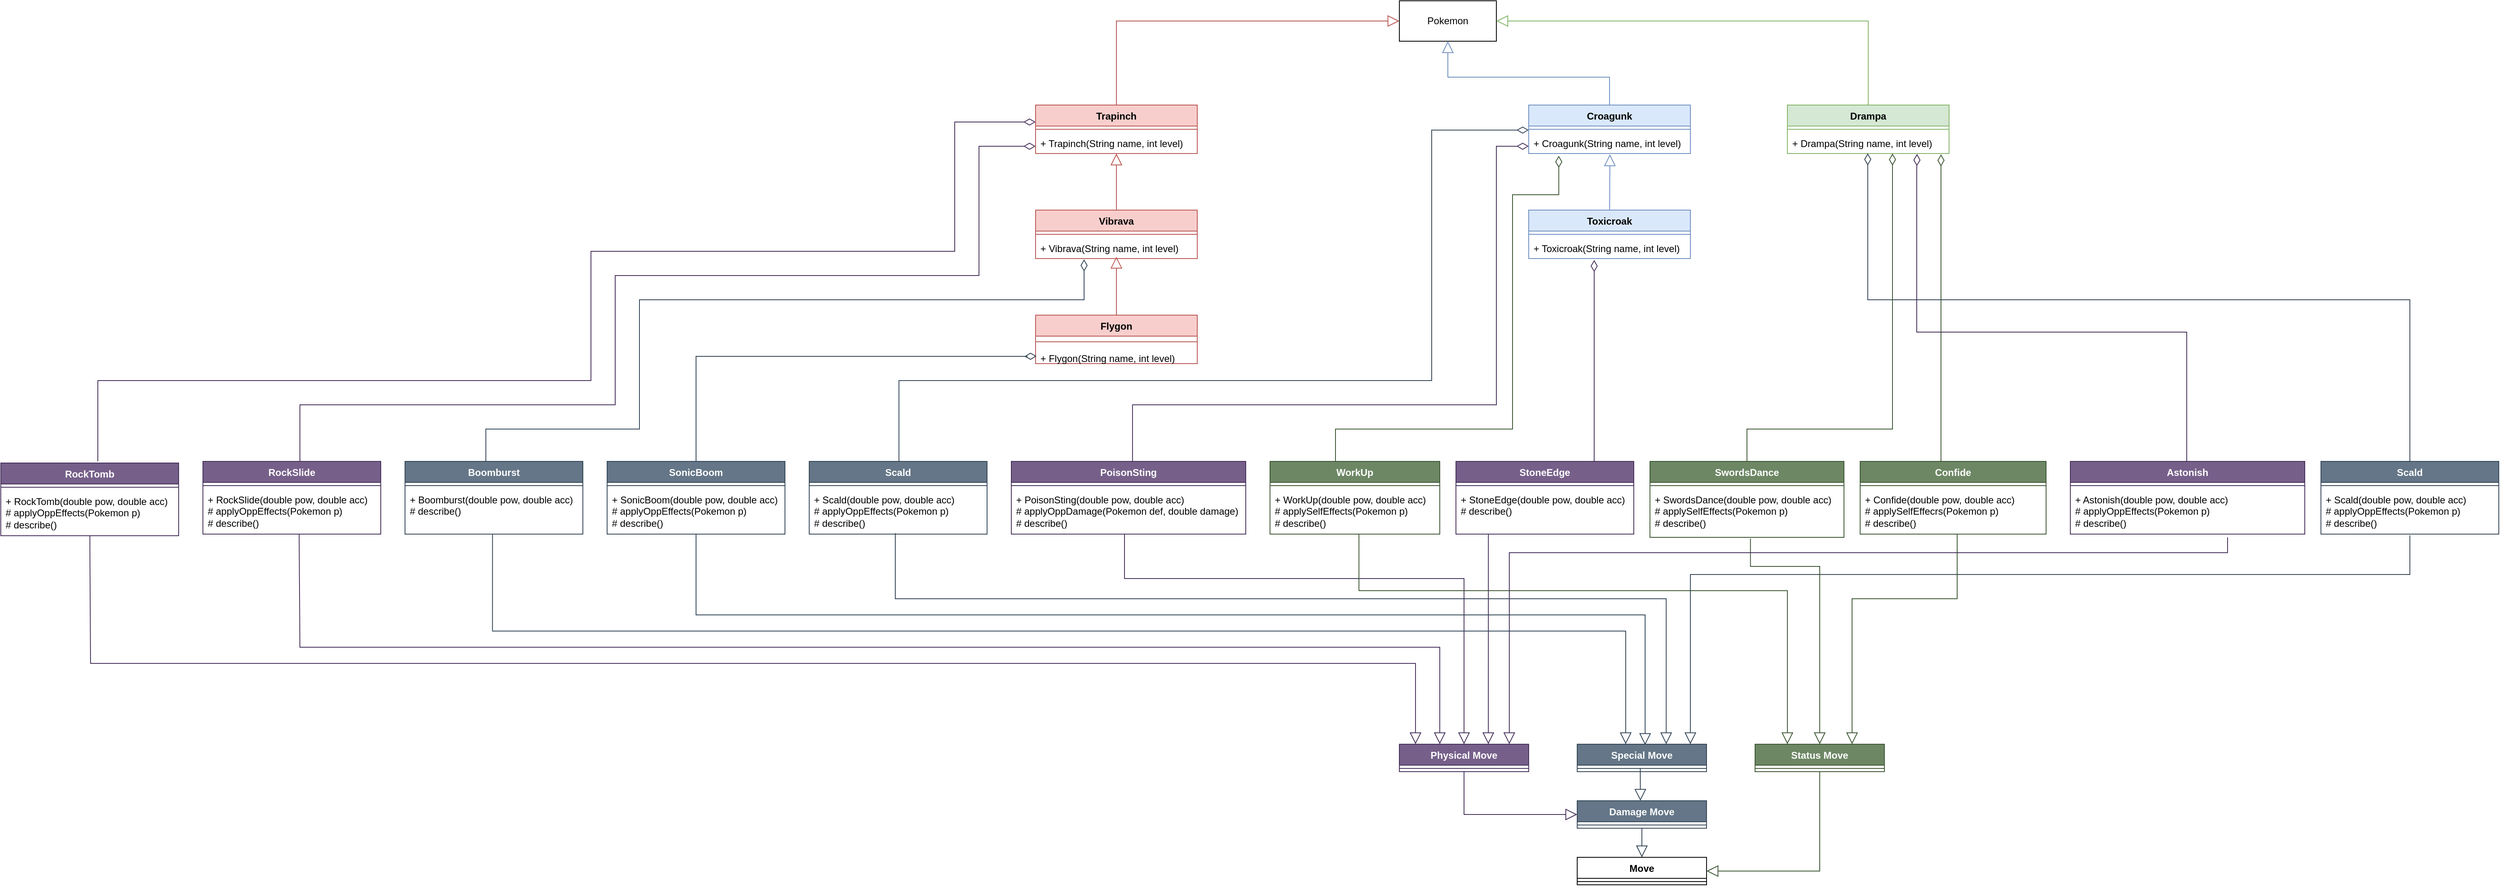 <mxfile version="24.8.0">
  <diagram id="C5RBs43oDa-KdzZeNtuy" name="Page-1">
    <mxGraphModel dx="8266" dy="2153" grid="1" gridSize="10" guides="1" tooltips="1" connect="1" arrows="1" fold="1" page="1" pageScale="1" pageWidth="4681" pageHeight="3300" math="0" shadow="0">
      <root>
        <mxCell id="WIyWlLk6GJQsqaUBKTNV-0" />
        <mxCell id="WIyWlLk6GJQsqaUBKTNV-1" parent="WIyWlLk6GJQsqaUBKTNV-0" />
        <mxCell id="XtdJWEz1yPBjLurRJqYQ-7" value="Flygon" style="swimlane;fontStyle=1;align=center;verticalAlign=top;childLayout=stackLayout;horizontal=1;startSize=26;horizontalStack=0;resizeParent=1;resizeParentMax=0;resizeLast=0;collapsible=1;marginBottom=0;whiteSpace=wrap;html=1;fillColor=#f8cecc;strokeColor=#b85450;" parent="WIyWlLk6GJQsqaUBKTNV-1" vertex="1">
          <mxGeometry x="-610" y="779" width="200" height="60" as="geometry" />
        </mxCell>
        <mxCell id="XtdJWEz1yPBjLurRJqYQ-9" value="" style="line;strokeWidth=1;fillColor=none;align=left;verticalAlign=middle;spacingTop=-1;spacingLeft=3;spacingRight=3;rotatable=0;labelPosition=right;points=[];portConstraint=eastwest;strokeColor=inherit;" parent="XtdJWEz1yPBjLurRJqYQ-7" vertex="1">
          <mxGeometry y="26" width="200" height="14" as="geometry" />
        </mxCell>
        <mxCell id="XtdJWEz1yPBjLurRJqYQ-10" value="+ Flygon(String name, int level)" style="text;strokeColor=none;fillColor=none;align=left;verticalAlign=top;spacingLeft=4;spacingRight=4;overflow=hidden;rotatable=0;points=[[0,0.5],[1,0.5]];portConstraint=eastwest;whiteSpace=wrap;html=1;" parent="XtdJWEz1yPBjLurRJqYQ-7" vertex="1">
          <mxGeometry y="40" width="200" height="20" as="geometry" />
        </mxCell>
        <mxCell id="XtdJWEz1yPBjLurRJqYQ-15" value="PoisonSting" style="swimlane;fontStyle=1;align=center;verticalAlign=top;childLayout=stackLayout;horizontal=1;startSize=26;horizontalStack=0;resizeParent=1;resizeParentMax=0;resizeLast=0;collapsible=1;marginBottom=0;whiteSpace=wrap;html=1;fillColor=#76608a;strokeColor=#432D57;fontColor=#ffffff;" parent="WIyWlLk6GJQsqaUBKTNV-1" vertex="1">
          <mxGeometry x="-640" y="960" width="290" height="90" as="geometry" />
        </mxCell>
        <mxCell id="XtdJWEz1yPBjLurRJqYQ-17" value="" style="line;strokeWidth=1;fillColor=#76608a;align=left;verticalAlign=middle;spacingTop=-1;spacingLeft=3;spacingRight=3;rotatable=0;labelPosition=right;points=[];portConstraint=eastwest;strokeColor=#432D57;fontColor=#ffffff;" parent="XtdJWEz1yPBjLurRJqYQ-15" vertex="1">
          <mxGeometry y="26" width="290" height="8" as="geometry" />
        </mxCell>
        <mxCell id="XtdJWEz1yPBjLurRJqYQ-18" value="+ PoisonSting(double pow, double acc)&lt;div&gt;# applyOppDamage(Pokemon def, double damage)&lt;/div&gt;&lt;div&gt;# describe()&lt;/div&gt;" style="text;strokeColor=none;fillColor=none;align=left;verticalAlign=top;spacingLeft=4;spacingRight=4;overflow=hidden;rotatable=0;points=[[0,0.5],[1,0.5]];portConstraint=eastwest;whiteSpace=wrap;html=1;" parent="XtdJWEz1yPBjLurRJqYQ-15" vertex="1">
          <mxGeometry y="34" width="290" height="56" as="geometry" />
        </mxCell>
        <mxCell id="XtdJWEz1yPBjLurRJqYQ-19" value="WorkUp" style="swimlane;fontStyle=1;align=center;verticalAlign=top;childLayout=stackLayout;horizontal=1;startSize=26;horizontalStack=0;resizeParent=1;resizeParentMax=0;resizeLast=0;collapsible=1;marginBottom=0;whiteSpace=wrap;html=1;fillColor=#6d8764;strokeColor=#3A5431;fontColor=#ffffff;" parent="WIyWlLk6GJQsqaUBKTNV-1" vertex="1">
          <mxGeometry x="-320" y="960" width="210" height="90" as="geometry" />
        </mxCell>
        <mxCell id="XtdJWEz1yPBjLurRJqYQ-21" value="" style="line;strokeWidth=1;fillColor=none;align=left;verticalAlign=middle;spacingTop=-1;spacingLeft=3;spacingRight=3;rotatable=0;labelPosition=right;points=[];portConstraint=eastwest;strokeColor=inherit;" parent="XtdJWEz1yPBjLurRJqYQ-19" vertex="1">
          <mxGeometry y="26" width="210" height="8" as="geometry" />
        </mxCell>
        <mxCell id="XtdJWEz1yPBjLurRJqYQ-22" value="+ WorkUp(double pow, double acc)&lt;div&gt;# applySelfEffects(Pokemon p)&lt;/div&gt;&lt;div&gt;# describe()&lt;/div&gt;" style="text;strokeColor=none;fillColor=none;align=left;verticalAlign=top;spacingLeft=4;spacingRight=4;overflow=hidden;rotatable=0;points=[[0,0.5],[1,0.5]];portConstraint=eastwest;whiteSpace=wrap;html=1;" parent="XtdJWEz1yPBjLurRJqYQ-19" vertex="1">
          <mxGeometry y="34" width="210" height="56" as="geometry" />
        </mxCell>
        <mxCell id="HGHikOm5xpmXHOp7YHy3-32" style="edgeStyle=orthogonalEdgeStyle;rounded=0;orthogonalLoop=1;jettySize=auto;html=1;exitX=0.25;exitY=0;exitDx=0;exitDy=0;entryX=0.405;entryY=1.066;entryDx=0;entryDy=0;fillColor=#76608a;strokeColor=#432D57;endSize=12;endArrow=diamondThin;endFill=0;entryPerimeter=0;" parent="WIyWlLk6GJQsqaUBKTNV-1" source="XtdJWEz1yPBjLurRJqYQ-23" target="XtdJWEz1yPBjLurRJqYQ-80" edge="1">
          <mxGeometry relative="1" as="geometry">
            <Array as="points">
              <mxPoint x="81" y="960" />
            </Array>
          </mxGeometry>
        </mxCell>
        <mxCell id="XtdJWEz1yPBjLurRJqYQ-23" value="StoneEdge" style="swimlane;fontStyle=1;align=center;verticalAlign=top;childLayout=stackLayout;horizontal=1;startSize=26;horizontalStack=0;resizeParent=1;resizeParentMax=0;resizeLast=0;collapsible=1;marginBottom=0;whiteSpace=wrap;html=1;fillColor=#76608a;strokeColor=#432D57;fontColor=#ffffff;" parent="WIyWlLk6GJQsqaUBKTNV-1" vertex="1">
          <mxGeometry x="-90" y="960" width="220" height="90" as="geometry" />
        </mxCell>
        <mxCell id="XtdJWEz1yPBjLurRJqYQ-25" value="" style="line;strokeWidth=1;fillColor=none;align=left;verticalAlign=middle;spacingTop=-1;spacingLeft=3;spacingRight=3;rotatable=0;labelPosition=right;points=[];portConstraint=eastwest;strokeColor=inherit;" parent="XtdJWEz1yPBjLurRJqYQ-23" vertex="1">
          <mxGeometry y="26" width="220" height="8" as="geometry" />
        </mxCell>
        <mxCell id="XtdJWEz1yPBjLurRJqYQ-26" value="+ StoneEdge(double pow, double acc)&lt;div&gt;# describe()&lt;/div&gt;" style="text;strokeColor=none;fillColor=none;align=left;verticalAlign=top;spacingLeft=4;spacingRight=4;overflow=hidden;rotatable=0;points=[[0,0.5],[1,0.5]];portConstraint=eastwest;whiteSpace=wrap;html=1;" parent="XtdJWEz1yPBjLurRJqYQ-23" vertex="1">
          <mxGeometry y="34" width="220" height="56" as="geometry" />
        </mxCell>
        <mxCell id="XtdJWEz1yPBjLurRJqYQ-27" value="Astonish" style="swimlane;fontStyle=1;align=center;verticalAlign=top;childLayout=stackLayout;horizontal=1;startSize=26;horizontalStack=0;resizeParent=1;resizeParentMax=0;resizeLast=0;collapsible=1;marginBottom=0;whiteSpace=wrap;html=1;fillColor=#76608a;strokeColor=#432D57;fontColor=#ffffff;" parent="WIyWlLk6GJQsqaUBKTNV-1" vertex="1">
          <mxGeometry x="670" y="960" width="290" height="90" as="geometry" />
        </mxCell>
        <mxCell id="XtdJWEz1yPBjLurRJqYQ-29" value="" style="line;strokeWidth=1;fillColor=none;align=left;verticalAlign=middle;spacingTop=-1;spacingLeft=3;spacingRight=3;rotatable=0;labelPosition=right;points=[];portConstraint=eastwest;strokeColor=inherit;" parent="XtdJWEz1yPBjLurRJqYQ-27" vertex="1">
          <mxGeometry y="26" width="290" height="8" as="geometry" />
        </mxCell>
        <mxCell id="XtdJWEz1yPBjLurRJqYQ-30" value="+ Astonish(double pow, double acc)&lt;div&gt;# applyOppEffects(Pokemon p)&lt;/div&gt;&lt;div&gt;# describe()&lt;/div&gt;" style="text;strokeColor=none;fillColor=none;align=left;verticalAlign=top;spacingLeft=4;spacingRight=4;overflow=hidden;rotatable=0;points=[[0,0.5],[1,0.5]];portConstraint=eastwest;whiteSpace=wrap;html=1;" parent="XtdJWEz1yPBjLurRJqYQ-27" vertex="1">
          <mxGeometry y="34" width="290" height="56" as="geometry" />
        </mxCell>
        <mxCell id="XtdJWEz1yPBjLurRJqYQ-35" value="Scald" style="swimlane;fontStyle=1;align=center;verticalAlign=top;childLayout=stackLayout;horizontal=1;startSize=26;horizontalStack=0;resizeParent=1;resizeParentMax=0;resizeLast=0;collapsible=1;marginBottom=0;whiteSpace=wrap;html=1;fillColor=#647687;strokeColor=#314354;fontColor=#ffffff;" parent="WIyWlLk6GJQsqaUBKTNV-1" vertex="1">
          <mxGeometry x="980" y="960" width="220" height="90" as="geometry" />
        </mxCell>
        <mxCell id="XtdJWEz1yPBjLurRJqYQ-37" value="" style="line;strokeWidth=1;fillColor=none;align=left;verticalAlign=middle;spacingTop=-1;spacingLeft=3;spacingRight=3;rotatable=0;labelPosition=right;points=[];portConstraint=eastwest;strokeColor=inherit;" parent="XtdJWEz1yPBjLurRJqYQ-35" vertex="1">
          <mxGeometry y="26" width="220" height="8" as="geometry" />
        </mxCell>
        <mxCell id="XtdJWEz1yPBjLurRJqYQ-38" value="+ Scald(double pow, double acc)&lt;br&gt;# applyOppEffects(Pokemon p)&lt;div&gt;# describe()&lt;/div&gt;" style="text;strokeColor=none;fillColor=none;align=left;verticalAlign=top;spacingLeft=4;spacingRight=4;overflow=hidden;rotatable=0;points=[[0,0.5],[1,0.5]];portConstraint=eastwest;whiteSpace=wrap;html=1;" parent="XtdJWEz1yPBjLurRJqYQ-35" vertex="1">
          <mxGeometry y="34" width="220" height="56" as="geometry" />
        </mxCell>
        <mxCell id="XtdJWEz1yPBjLurRJqYQ-48" value="SwordsDance" style="swimlane;fontStyle=1;align=center;verticalAlign=top;childLayout=stackLayout;horizontal=1;startSize=26;horizontalStack=0;resizeParent=1;resizeParentMax=0;resizeLast=0;collapsible=1;marginBottom=0;whiteSpace=wrap;html=1;fillColor=#6d8764;strokeColor=#3A5431;fontColor=#ffffff;" parent="WIyWlLk6GJQsqaUBKTNV-1" vertex="1">
          <mxGeometry x="150" y="960" width="240" height="94" as="geometry" />
        </mxCell>
        <mxCell id="XtdJWEz1yPBjLurRJqYQ-50" value="" style="line;strokeWidth=1;fillColor=none;align=left;verticalAlign=middle;spacingTop=-1;spacingLeft=3;spacingRight=3;rotatable=0;labelPosition=right;points=[];portConstraint=eastwest;strokeColor=inherit;" parent="XtdJWEz1yPBjLurRJqYQ-48" vertex="1">
          <mxGeometry y="26" width="240" height="8" as="geometry" />
        </mxCell>
        <mxCell id="XtdJWEz1yPBjLurRJqYQ-51" value="+ SwordsDance(double pow, double acc)&lt;div&gt;# applySelfEffects(Pokemon p)&lt;/div&gt;&lt;div&gt;# describe()&lt;/div&gt;" style="text;strokeColor=none;fillColor=none;align=left;verticalAlign=top;spacingLeft=4;spacingRight=4;overflow=hidden;rotatable=0;points=[[0,0.5],[1,0.5]];portConstraint=eastwest;whiteSpace=wrap;html=1;" parent="XtdJWEz1yPBjLurRJqYQ-48" vertex="1">
          <mxGeometry y="34" width="240" height="60" as="geometry" />
        </mxCell>
        <mxCell id="XtdJWEz1yPBjLurRJqYQ-64" value="Pokemon" style="html=1;whiteSpace=wrap;" parent="WIyWlLk6GJQsqaUBKTNV-1" vertex="1">
          <mxGeometry x="-160" y="390" width="120" height="50" as="geometry" />
        </mxCell>
        <mxCell id="_CcTIBVLINfZmOxPKIE0-4" style="edgeStyle=orthogonalEdgeStyle;rounded=0;orthogonalLoop=1;jettySize=auto;html=1;exitX=0.5;exitY=0;exitDx=0;exitDy=0;fillColor=#dae8fc;strokeColor=#6c8ebf;endSize=12;endArrow=block;endFill=0;" parent="WIyWlLk6GJQsqaUBKTNV-1" source="XtdJWEz1yPBjLurRJqYQ-77" edge="1">
          <mxGeometry relative="1" as="geometry">
            <mxPoint x="100.471" y="580" as="targetPoint" />
            <Array as="points">
              <mxPoint x="100" y="665" />
            </Array>
          </mxGeometry>
        </mxCell>
        <mxCell id="XtdJWEz1yPBjLurRJqYQ-77" value="Toxicroak" style="swimlane;fontStyle=1;align=center;verticalAlign=top;childLayout=stackLayout;horizontal=1;startSize=26;horizontalStack=0;resizeParent=1;resizeParentMax=0;resizeLast=0;collapsible=1;marginBottom=0;whiteSpace=wrap;html=1;fillColor=#dae8fc;strokeColor=#6c8ebf;" parent="WIyWlLk6GJQsqaUBKTNV-1" vertex="1">
          <mxGeometry y="649" width="200" height="60" as="geometry" />
        </mxCell>
        <mxCell id="XtdJWEz1yPBjLurRJqYQ-79" value="" style="line;strokeWidth=1;fillColor=none;align=left;verticalAlign=middle;spacingTop=-1;spacingLeft=3;spacingRight=3;rotatable=0;labelPosition=right;points=[];portConstraint=eastwest;strokeColor=inherit;" parent="XtdJWEz1yPBjLurRJqYQ-77" vertex="1">
          <mxGeometry y="26" width="200" height="8" as="geometry" />
        </mxCell>
        <mxCell id="XtdJWEz1yPBjLurRJqYQ-80" value="+ Toxicroak(String name, int level)" style="text;strokeColor=none;fillColor=none;align=left;verticalAlign=top;spacingLeft=4;spacingRight=4;overflow=hidden;rotatable=0;points=[[0,0.5],[1,0.5]];portConstraint=eastwest;whiteSpace=wrap;html=1;" parent="XtdJWEz1yPBjLurRJqYQ-77" vertex="1">
          <mxGeometry y="34" width="200" height="26" as="geometry" />
        </mxCell>
        <mxCell id="HGHikOm5xpmXHOp7YHy3-14" style="edgeStyle=orthogonalEdgeStyle;rounded=0;orthogonalLoop=1;jettySize=auto;html=1;exitX=0.5;exitY=0;exitDx=0;exitDy=0;entryX=1;entryY=0.5;entryDx=0;entryDy=0;fillColor=#d5e8d4;strokeColor=#82b366;endSize=12;endArrow=block;endFill=0;" parent="WIyWlLk6GJQsqaUBKTNV-1" source="XtdJWEz1yPBjLurRJqYQ-91" target="XtdJWEz1yPBjLurRJqYQ-64" edge="1">
          <mxGeometry relative="1" as="geometry" />
        </mxCell>
        <mxCell id="XtdJWEz1yPBjLurRJqYQ-91" value="Drampa" style="swimlane;fontStyle=1;align=center;verticalAlign=top;childLayout=stackLayout;horizontal=1;startSize=26;horizontalStack=0;resizeParent=1;resizeParentMax=0;resizeLast=0;collapsible=1;marginBottom=0;whiteSpace=wrap;html=1;fillColor=#d5e8d4;strokeColor=#82b366;" parent="WIyWlLk6GJQsqaUBKTNV-1" vertex="1">
          <mxGeometry x="320" y="519" width="200" height="60" as="geometry" />
        </mxCell>
        <mxCell id="XtdJWEz1yPBjLurRJqYQ-93" value="" style="line;strokeWidth=1;fillColor=none;align=left;verticalAlign=middle;spacingTop=-1;spacingLeft=3;spacingRight=3;rotatable=0;labelPosition=right;points=[];portConstraint=eastwest;strokeColor=inherit;" parent="XtdJWEz1yPBjLurRJqYQ-91" vertex="1">
          <mxGeometry y="26" width="200" height="8" as="geometry" />
        </mxCell>
        <mxCell id="XtdJWEz1yPBjLurRJqYQ-94" value="+ Drampa(String name, int level)" style="text;strokeColor=none;fillColor=none;align=left;verticalAlign=top;spacingLeft=4;spacingRight=4;overflow=hidden;rotatable=0;points=[[0,0.5],[1,0.5]];portConstraint=eastwest;whiteSpace=wrap;html=1;" parent="XtdJWEz1yPBjLurRJqYQ-91" vertex="1">
          <mxGeometry y="34" width="200" height="26" as="geometry" />
        </mxCell>
        <mxCell id="_CcTIBVLINfZmOxPKIE0-3" style="edgeStyle=orthogonalEdgeStyle;rounded=0;orthogonalLoop=1;jettySize=auto;html=1;exitX=0.5;exitY=0;exitDx=0;exitDy=0;entryX=0;entryY=0.5;entryDx=0;entryDy=0;fillColor=#f8cecc;strokeColor=#b85450;endSize=12;endArrow=block;endFill=0;" parent="WIyWlLk6GJQsqaUBKTNV-1" source="XtdJWEz1yPBjLurRJqYQ-105" target="XtdJWEz1yPBjLurRJqYQ-64" edge="1">
          <mxGeometry relative="1" as="geometry" />
        </mxCell>
        <mxCell id="XtdJWEz1yPBjLurRJqYQ-105" value="&lt;span style=&quot;display: block; font-weight: bold;&quot;&gt;Trapinch&lt;/span&gt;" style="swimlane;fontStyle=1;align=center;verticalAlign=top;childLayout=stackLayout;horizontal=1;startSize=26;horizontalStack=0;resizeParent=1;resizeParentMax=0;resizeLast=0;collapsible=1;marginBottom=0;whiteSpace=wrap;html=1;fillColor=#f8cecc;strokeColor=#b85450;" parent="WIyWlLk6GJQsqaUBKTNV-1" vertex="1">
          <mxGeometry x="-610" y="519" width="200" height="60" as="geometry" />
        </mxCell>
        <mxCell id="XtdJWEz1yPBjLurRJqYQ-107" value="" style="line;strokeWidth=1;fillColor=none;align=left;verticalAlign=middle;spacingTop=-1;spacingLeft=3;spacingRight=3;rotatable=0;labelPosition=right;points=[];portConstraint=eastwest;strokeColor=inherit;" parent="XtdJWEz1yPBjLurRJqYQ-105" vertex="1">
          <mxGeometry y="26" width="200" height="8" as="geometry" />
        </mxCell>
        <mxCell id="XtdJWEz1yPBjLurRJqYQ-108" value="+ Trapinch(String name, int level)" style="text;strokeColor=none;fillColor=none;align=left;verticalAlign=top;spacingLeft=4;spacingRight=4;overflow=hidden;rotatable=0;points=[[0,0.5],[1,0.5]];portConstraint=eastwest;whiteSpace=wrap;html=1;" parent="XtdJWEz1yPBjLurRJqYQ-105" vertex="1">
          <mxGeometry y="34" width="200" height="26" as="geometry" />
        </mxCell>
        <mxCell id="_CcTIBVLINfZmOxPKIE0-5" style="edgeStyle=orthogonalEdgeStyle;rounded=0;orthogonalLoop=1;jettySize=auto;html=1;exitX=0.5;exitY=0;exitDx=0;exitDy=0;entryX=0.5;entryY=1;entryDx=0;entryDy=0;fillColor=#dae8fc;strokeColor=#6c8ebf;endSize=12;endArrow=block;endFill=0;" parent="WIyWlLk6GJQsqaUBKTNV-1" source="XtdJWEz1yPBjLurRJqYQ-115" target="XtdJWEz1yPBjLurRJqYQ-64" edge="1">
          <mxGeometry relative="1" as="geometry" />
        </mxCell>
        <mxCell id="XtdJWEz1yPBjLurRJqYQ-115" value="Croagunk" style="swimlane;fontStyle=1;align=center;verticalAlign=top;childLayout=stackLayout;horizontal=1;startSize=26;horizontalStack=0;resizeParent=1;resizeParentMax=0;resizeLast=0;collapsible=1;marginBottom=0;whiteSpace=wrap;html=1;fillColor=#dae8fc;strokeColor=#6c8ebf;" parent="WIyWlLk6GJQsqaUBKTNV-1" vertex="1">
          <mxGeometry y="519" width="200" height="60" as="geometry" />
        </mxCell>
        <mxCell id="XtdJWEz1yPBjLurRJqYQ-117" value="" style="line;strokeWidth=1;fillColor=none;align=left;verticalAlign=middle;spacingTop=-1;spacingLeft=3;spacingRight=3;rotatable=0;labelPosition=right;points=[];portConstraint=eastwest;strokeColor=inherit;" parent="XtdJWEz1yPBjLurRJqYQ-115" vertex="1">
          <mxGeometry y="26" width="200" height="8" as="geometry" />
        </mxCell>
        <mxCell id="XtdJWEz1yPBjLurRJqYQ-118" value="&lt;div&gt;+ Croagunk(String name, int level)&lt;/div&gt;" style="text;strokeColor=none;fillColor=none;align=left;verticalAlign=top;spacingLeft=4;spacingRight=4;overflow=hidden;rotatable=0;points=[[0,0.5],[1,0.5]];portConstraint=eastwest;whiteSpace=wrap;html=1;" parent="XtdJWEz1yPBjLurRJqYQ-115" vertex="1">
          <mxGeometry y="34" width="200" height="26" as="geometry" />
        </mxCell>
        <mxCell id="_CcTIBVLINfZmOxPKIE0-2" style="edgeStyle=orthogonalEdgeStyle;rounded=0;orthogonalLoop=1;jettySize=auto;html=1;exitX=0.5;exitY=0;exitDx=0;exitDy=0;fillColor=#f8cecc;strokeColor=#b85450;endSize=12;endArrow=block;endFill=0;" parent="WIyWlLk6GJQsqaUBKTNV-1" source="XtdJWEz1yPBjLurRJqYQ-127" edge="1">
          <mxGeometry relative="1" as="geometry">
            <mxPoint x="-510" y="579" as="targetPoint" />
          </mxGeometry>
        </mxCell>
        <mxCell id="XtdJWEz1yPBjLurRJqYQ-127" value="Vibrava" style="swimlane;fontStyle=1;align=center;verticalAlign=top;childLayout=stackLayout;horizontal=1;startSize=26;horizontalStack=0;resizeParent=1;resizeParentMax=0;resizeLast=0;collapsible=1;marginBottom=0;whiteSpace=wrap;html=1;fillColor=#f8cecc;strokeColor=#b85450;" parent="WIyWlLk6GJQsqaUBKTNV-1" vertex="1">
          <mxGeometry x="-610" y="649" width="200" height="60" as="geometry" />
        </mxCell>
        <mxCell id="XtdJWEz1yPBjLurRJqYQ-129" value="" style="line;strokeWidth=1;fillColor=none;align=left;verticalAlign=middle;spacingTop=-1;spacingLeft=3;spacingRight=3;rotatable=0;labelPosition=right;points=[];portConstraint=eastwest;strokeColor=inherit;" parent="XtdJWEz1yPBjLurRJqYQ-127" vertex="1">
          <mxGeometry y="26" width="200" height="8" as="geometry" />
        </mxCell>
        <mxCell id="XtdJWEz1yPBjLurRJqYQ-130" value="+ Vibrava(String name, int level)" style="text;strokeColor=none;fillColor=none;align=left;verticalAlign=top;spacingLeft=4;spacingRight=4;overflow=hidden;rotatable=0;points=[[0,0.5],[1,0.5]];portConstraint=eastwest;whiteSpace=wrap;html=1;" parent="XtdJWEz1yPBjLurRJqYQ-127" vertex="1">
          <mxGeometry y="34" width="200" height="26" as="geometry" />
        </mxCell>
        <mxCell id="HGHikOm5xpmXHOp7YHy3-49" style="edgeStyle=orthogonalEdgeStyle;rounded=0;orthogonalLoop=1;jettySize=auto;html=1;exitX=0.5;exitY=1;exitDx=0;exitDy=0;entryX=0;entryY=0.5;entryDx=0;entryDy=0;fillColor=#76608a;strokeColor=#432D57;endArrow=block;endFill=0;endSize=12;" parent="WIyWlLk6GJQsqaUBKTNV-1" source="XtdJWEz1yPBjLurRJqYQ-139" target="XtdJWEz1yPBjLurRJqYQ-166" edge="1">
          <mxGeometry relative="1" as="geometry" />
        </mxCell>
        <mxCell id="XtdJWEz1yPBjLurRJqYQ-139" value="Physical Move" style="swimlane;fontStyle=1;align=center;verticalAlign=top;childLayout=stackLayout;horizontal=1;startSize=26;horizontalStack=0;resizeParent=1;resizeParentMax=0;resizeLast=0;collapsible=1;marginBottom=0;whiteSpace=wrap;html=1;fillColor=#76608a;fontColor=#ffffff;strokeColor=#432D57;" parent="WIyWlLk6GJQsqaUBKTNV-1" vertex="1">
          <mxGeometry x="-160" y="1310" width="160" height="34" as="geometry" />
        </mxCell>
        <mxCell id="XtdJWEz1yPBjLurRJqYQ-141" value="" style="line;strokeWidth=1;fillColor=none;align=left;verticalAlign=middle;spacingTop=-1;spacingLeft=3;spacingRight=3;rotatable=0;labelPosition=right;points=[];portConstraint=eastwest;strokeColor=inherit;" parent="XtdJWEz1yPBjLurRJqYQ-139" vertex="1">
          <mxGeometry y="26" width="160" height="8" as="geometry" />
        </mxCell>
        <mxCell id="XtdJWEz1yPBjLurRJqYQ-176" style="edgeStyle=orthogonalEdgeStyle;rounded=0;orthogonalLoop=1;jettySize=auto;html=1;exitX=0.5;exitY=1;exitDx=0;exitDy=0;entryX=1;entryY=0.5;entryDx=0;entryDy=0;endSize=12;endArrow=block;endFill=0;fillColor=#6d8764;strokeColor=#3A5431;" parent="WIyWlLk6GJQsqaUBKTNV-1" source="XtdJWEz1yPBjLurRJqYQ-153" target="XtdJWEz1yPBjLurRJqYQ-172" edge="1">
          <mxGeometry relative="1" as="geometry" />
        </mxCell>
        <mxCell id="XtdJWEz1yPBjLurRJqYQ-153" value="Status Move" style="swimlane;fontStyle=1;align=center;verticalAlign=top;childLayout=stackLayout;horizontal=1;startSize=26;horizontalStack=0;resizeParent=1;resizeParentMax=0;resizeLast=0;collapsible=1;marginBottom=0;whiteSpace=wrap;html=1;fillColor=#6d8764;fontColor=#ffffff;strokeColor=#3A5431;" parent="WIyWlLk6GJQsqaUBKTNV-1" vertex="1">
          <mxGeometry x="280" y="1310" width="160" height="34" as="geometry" />
        </mxCell>
        <mxCell id="XtdJWEz1yPBjLurRJqYQ-155" value="" style="line;strokeWidth=1;fillColor=#6d8764;align=left;verticalAlign=middle;spacingTop=-1;spacingLeft=3;spacingRight=3;rotatable=0;labelPosition=right;points=[];portConstraint=eastwest;strokeColor=#3A5431;fontColor=#ffffff;" parent="XtdJWEz1yPBjLurRJqYQ-153" vertex="1">
          <mxGeometry y="26" width="160" height="8" as="geometry" />
        </mxCell>
        <mxCell id="XtdJWEz1yPBjLurRJqYQ-160" value="Special Move" style="swimlane;fontStyle=1;align=center;verticalAlign=top;childLayout=stackLayout;horizontal=1;startSize=26;horizontalStack=0;resizeParent=1;resizeParentMax=0;resizeLast=0;collapsible=1;marginBottom=0;whiteSpace=wrap;html=1;fillColor=#647687;fontColor=#ffffff;strokeColor=#314354;" parent="WIyWlLk6GJQsqaUBKTNV-1" vertex="1">
          <mxGeometry x="60" y="1310" width="160" height="34" as="geometry" />
        </mxCell>
        <mxCell id="XtdJWEz1yPBjLurRJqYQ-162" value="" style="line;strokeWidth=1;fillColor=none;align=left;verticalAlign=middle;spacingTop=-1;spacingLeft=3;spacingRight=3;rotatable=0;labelPosition=right;points=[];portConstraint=eastwest;strokeColor=inherit;" parent="XtdJWEz1yPBjLurRJqYQ-160" vertex="1">
          <mxGeometry y="26" width="160" height="8" as="geometry" />
        </mxCell>
        <mxCell id="HGHikOm5xpmXHOp7YHy3-51" style="edgeStyle=orthogonalEdgeStyle;rounded=0;orthogonalLoop=1;jettySize=auto;html=1;exitX=0.5;exitY=1;exitDx=0;exitDy=0;entryX=0.5;entryY=0;entryDx=0;entryDy=0;fillColor=#647687;strokeColor=#314354;endSize=12;endArrow=block;endFill=0;" parent="WIyWlLk6GJQsqaUBKTNV-1" source="XtdJWEz1yPBjLurRJqYQ-166" target="XtdJWEz1yPBjLurRJqYQ-172" edge="1">
          <mxGeometry relative="1" as="geometry">
            <Array as="points">
              <mxPoint x="140" y="1430" />
              <mxPoint x="140" y="1430" />
            </Array>
          </mxGeometry>
        </mxCell>
        <mxCell id="XtdJWEz1yPBjLurRJqYQ-166" value="Damage Move" style="swimlane;fontStyle=1;align=center;verticalAlign=top;childLayout=stackLayout;horizontal=1;startSize=26;horizontalStack=0;resizeParent=1;resizeParentMax=0;resizeLast=0;collapsible=1;marginBottom=0;whiteSpace=wrap;html=1;fillColor=#647687;fontColor=#ffffff;strokeColor=#314354;" parent="WIyWlLk6GJQsqaUBKTNV-1" vertex="1">
          <mxGeometry x="60" y="1380" width="160" height="34" as="geometry" />
        </mxCell>
        <mxCell id="XtdJWEz1yPBjLurRJqYQ-168" value="" style="line;strokeWidth=1;fillColor=none;align=left;verticalAlign=middle;spacingTop=-1;spacingLeft=3;spacingRight=3;rotatable=0;labelPosition=right;points=[];portConstraint=eastwest;strokeColor=inherit;" parent="XtdJWEz1yPBjLurRJqYQ-166" vertex="1">
          <mxGeometry y="26" width="160" height="8" as="geometry" />
        </mxCell>
        <mxCell id="XtdJWEz1yPBjLurRJqYQ-172" value="Move" style="swimlane;fontStyle=1;align=center;verticalAlign=top;childLayout=stackLayout;horizontal=1;startSize=26;horizontalStack=0;resizeParent=1;resizeParentMax=0;resizeLast=0;collapsible=1;marginBottom=0;whiteSpace=wrap;html=1;" parent="WIyWlLk6GJQsqaUBKTNV-1" vertex="1">
          <mxGeometry x="60" y="1450" width="160" height="34" as="geometry" />
        </mxCell>
        <mxCell id="XtdJWEz1yPBjLurRJqYQ-174" value="" style="line;strokeWidth=1;fillColor=none;align=left;verticalAlign=middle;spacingTop=-1;spacingLeft=3;spacingRight=3;rotatable=0;labelPosition=right;points=[];portConstraint=eastwest;strokeColor=inherit;" parent="XtdJWEz1yPBjLurRJqYQ-172" vertex="1">
          <mxGeometry y="26" width="160" height="8" as="geometry" />
        </mxCell>
        <mxCell id="XtdJWEz1yPBjLurRJqYQ-43" value="Confide" style="swimlane;fontStyle=1;align=center;verticalAlign=top;childLayout=stackLayout;horizontal=1;startSize=26;horizontalStack=0;resizeParent=1;resizeParentMax=0;resizeLast=0;collapsible=1;marginBottom=0;whiteSpace=wrap;html=1;fillColor=#6d8764;strokeColor=#3A5431;fontColor=#ffffff;" parent="WIyWlLk6GJQsqaUBKTNV-1" vertex="1">
          <mxGeometry x="410" y="960" width="230" height="90" as="geometry" />
        </mxCell>
        <mxCell id="XtdJWEz1yPBjLurRJqYQ-45" value="" style="line;strokeWidth=1;fillColor=none;align=left;verticalAlign=middle;spacingTop=-1;spacingLeft=3;spacingRight=3;rotatable=0;labelPosition=right;points=[];portConstraint=eastwest;strokeColor=inherit;" parent="XtdJWEz1yPBjLurRJqYQ-43" vertex="1">
          <mxGeometry y="26" width="230" height="8" as="geometry" />
        </mxCell>
        <mxCell id="XtdJWEz1yPBjLurRJqYQ-46" value="+ Confide(double pow, double acc)&lt;div&gt;# applySelfEffecrs(Pokemon p)&lt;/div&gt;&lt;div&gt;# describe()&lt;/div&gt;" style="text;strokeColor=none;fillColor=none;align=left;verticalAlign=top;spacingLeft=4;spacingRight=4;overflow=hidden;rotatable=0;points=[[0,0.5],[1,0.5]];portConstraint=eastwest;whiteSpace=wrap;html=1;" parent="XtdJWEz1yPBjLurRJqYQ-43" vertex="1">
          <mxGeometry y="34" width="230" height="56" as="geometry" />
        </mxCell>
        <mxCell id="HGHikOm5xpmXHOp7YHy3-22" style="edgeStyle=orthogonalEdgeStyle;rounded=0;orthogonalLoop=1;jettySize=auto;html=1;fillColor=#6d8764;strokeColor=#3A5431;endSize=12;endArrow=diamondThin;endFill=0;" parent="WIyWlLk6GJQsqaUBKTNV-1" source="XtdJWEz1yPBjLurRJqYQ-43" edge="1">
          <mxGeometry relative="1" as="geometry">
            <Array as="points">
              <mxPoint x="510" y="630" />
              <mxPoint x="510" y="630" />
            </Array>
            <mxPoint x="510" y="580" as="targetPoint" />
            <mxPoint x="875" y="920" as="sourcePoint" />
          </mxGeometry>
        </mxCell>
        <mxCell id="HGHikOm5xpmXHOp7YHy3-26" style="edgeStyle=orthogonalEdgeStyle;rounded=0;orthogonalLoop=1;jettySize=auto;html=1;exitX=0.5;exitY=0;exitDx=0;exitDy=0;fillColor=#6d8764;strokeColor=#3A5431;endSize=12;endArrow=diamondThin;endFill=0;entryX=0.186;entryY=1.107;entryDx=0;entryDy=0;entryPerimeter=0;" parent="WIyWlLk6GJQsqaUBKTNV-1" target="XtdJWEz1yPBjLurRJqYQ-118" edge="1">
          <mxGeometry relative="1" as="geometry">
            <Array as="points">
              <mxPoint x="-239" y="920" />
              <mxPoint x="-20" y="920" />
              <mxPoint x="-20" y="630" />
              <mxPoint x="37" y="630" />
            </Array>
            <mxPoint x="-239" y="960" as="sourcePoint" />
            <mxPoint y="590" as="targetPoint" />
          </mxGeometry>
        </mxCell>
        <mxCell id="HGHikOm5xpmXHOp7YHy3-36" style="edgeStyle=orthogonalEdgeStyle;rounded=0;orthogonalLoop=1;jettySize=auto;html=1;exitX=0.5;exitY=0;exitDx=0;exitDy=0;entryX=0.497;entryY=0.992;entryDx=0;entryDy=0;entryPerimeter=0;fillColor=#647687;strokeColor=#314354;endSize=12;endArrow=diamondThin;endFill=0;" parent="WIyWlLk6GJQsqaUBKTNV-1" source="XtdJWEz1yPBjLurRJqYQ-35" target="XtdJWEz1yPBjLurRJqYQ-94" edge="1">
          <mxGeometry relative="1" as="geometry">
            <Array as="points">
              <mxPoint x="1090" y="760" />
              <mxPoint x="419" y="760" />
            </Array>
          </mxGeometry>
        </mxCell>
        <mxCell id="HGHikOm5xpmXHOp7YHy3-38" style="edgeStyle=orthogonalEdgeStyle;rounded=0;orthogonalLoop=1;jettySize=auto;html=1;fillColor=#76608a;strokeColor=#432D57;endSize=12;endArrow=block;endFill=0;" parent="WIyWlLk6GJQsqaUBKTNV-1" target="XtdJWEz1yPBjLurRJqYQ-139" edge="1">
          <mxGeometry relative="1" as="geometry">
            <Array as="points">
              <mxPoint x="-500" y="1050" />
              <mxPoint x="-500" y="1105" />
              <mxPoint x="-80" y="1105" />
            </Array>
            <mxPoint x="-500" y="1050" as="sourcePoint" />
          </mxGeometry>
        </mxCell>
        <mxCell id="HGHikOm5xpmXHOp7YHy3-45" style="edgeStyle=orthogonalEdgeStyle;rounded=0;orthogonalLoop=1;jettySize=auto;html=1;fillColor=#647687;strokeColor=#314354;endSize=12;endArrow=block;endFill=0;exitX=0.5;exitY=1.027;exitDx=0;exitDy=0;exitPerimeter=0;" parent="WIyWlLk6GJQsqaUBKTNV-1" source="XtdJWEz1yPBjLurRJqYQ-38" target="XtdJWEz1yPBjLurRJqYQ-160" edge="1">
          <mxGeometry relative="1" as="geometry">
            <Array as="points">
              <mxPoint x="1090" y="1100" />
              <mxPoint x="200" y="1100" />
            </Array>
            <mxPoint x="1090" y="1060" as="sourcePoint" />
          </mxGeometry>
        </mxCell>
        <mxCell id="HGHikOm5xpmXHOp7YHy3-46" style="edgeStyle=orthogonalEdgeStyle;rounded=0;orthogonalLoop=1;jettySize=auto;html=1;exitX=1;exitY=0.5;exitDx=0;exitDy=0;entryX=0.75;entryY=0;entryDx=0;entryDy=0;fillColor=#6d8764;strokeColor=#3A5431;endSize=12;endArrow=block;endFill=0;" parent="WIyWlLk6GJQsqaUBKTNV-1" source="XtdJWEz1yPBjLurRJqYQ-46" target="XtdJWEz1yPBjLurRJqYQ-153" edge="1">
          <mxGeometry relative="1" as="geometry">
            <Array as="points">
              <mxPoint x="640" y="1050" />
              <mxPoint x="530" y="1050" />
              <mxPoint x="530" y="1130" />
              <mxPoint x="400" y="1130" />
            </Array>
          </mxGeometry>
        </mxCell>
        <mxCell id="HGHikOm5xpmXHOp7YHy3-48" style="edgeStyle=orthogonalEdgeStyle;rounded=0;orthogonalLoop=1;jettySize=auto;html=1;exitX=1;exitY=0.5;exitDx=0;exitDy=0;entryX=0.25;entryY=0;entryDx=0;entryDy=0;fillColor=#6d8764;strokeColor=#3A5431;endSize=12;endArrow=block;endFill=0;" parent="WIyWlLk6GJQsqaUBKTNV-1" source="XtdJWEz1yPBjLurRJqYQ-22" target="XtdJWEz1yPBjLurRJqYQ-153" edge="1">
          <mxGeometry relative="1" as="geometry">
            <Array as="points">
              <mxPoint x="-110" y="1050" />
              <mxPoint x="-210" y="1050" />
              <mxPoint x="-210" y="1120" />
              <mxPoint x="320" y="1120" />
            </Array>
          </mxGeometry>
        </mxCell>
        <mxCell id="_CcTIBVLINfZmOxPKIE0-1" style="edgeStyle=orthogonalEdgeStyle;rounded=0;orthogonalLoop=1;jettySize=auto;html=1;exitX=0.5;exitY=0;exitDx=0;exitDy=0;entryX=0.502;entryY=0.912;entryDx=0;entryDy=0;entryPerimeter=0;fillColor=#f8cecc;strokeColor=#b85450;endSize=12;endArrow=block;endFill=0;" parent="WIyWlLk6GJQsqaUBKTNV-1" source="XtdJWEz1yPBjLurRJqYQ-7" target="XtdJWEz1yPBjLurRJqYQ-130" edge="1">
          <mxGeometry relative="1" as="geometry">
            <Array as="points">
              <mxPoint x="-510" y="707" />
            </Array>
          </mxGeometry>
        </mxCell>
        <mxCell id="ZtZ1OY31dCo3NtVLTgDX-1" style="edgeStyle=orthogonalEdgeStyle;rounded=0;orthogonalLoop=1;jettySize=auto;html=1;fillColor=#6d8764;strokeColor=#3A5431;endSize=12;endArrow=block;endFill=0;exitX=0.518;exitY=1.024;exitDx=0;exitDy=0;exitPerimeter=0;" edge="1" parent="WIyWlLk6GJQsqaUBKTNV-1" source="XtdJWEz1yPBjLurRJqYQ-51" target="XtdJWEz1yPBjLurRJqYQ-153">
          <mxGeometry relative="1" as="geometry">
            <Array as="points">
              <mxPoint x="274" y="1090" />
              <mxPoint x="360" y="1090" />
            </Array>
            <mxPoint x="360" y="1060" as="sourcePoint" />
            <mxPoint x="360" y="1160" as="targetPoint" />
          </mxGeometry>
        </mxCell>
        <mxCell id="HGHikOm5xpmXHOp7YHy3-23" style="edgeStyle=orthogonalEdgeStyle;rounded=0;orthogonalLoop=1;jettySize=auto;html=1;endSize=12;endArrow=diamondThin;endFill=0;fillColor=#6d8764;strokeColor=#3A5431;" parent="WIyWlLk6GJQsqaUBKTNV-1" target="XtdJWEz1yPBjLurRJqYQ-94" edge="1">
          <mxGeometry relative="1" as="geometry">
            <mxPoint x="450" y="560" as="targetPoint" />
            <Array as="points">
              <mxPoint x="270" y="960" />
              <mxPoint x="270" y="920" />
              <mxPoint x="450" y="920" />
            </Array>
            <mxPoint x="360" y="960" as="sourcePoint" />
          </mxGeometry>
        </mxCell>
        <mxCell id="ZtZ1OY31dCo3NtVLTgDX-6" style="edgeStyle=orthogonalEdgeStyle;rounded=0;orthogonalLoop=1;jettySize=auto;html=1;fillColor=#647687;strokeColor=#314354;endSize=12;endArrow=block;endFill=0;exitX=0.585;exitY=0.504;exitDx=0;exitDy=0;exitPerimeter=0;" edge="1" parent="WIyWlLk6GJQsqaUBKTNV-1">
          <mxGeometry relative="1" as="geometry">
            <mxPoint x="141.8" y="1340.032" as="sourcePoint" />
            <mxPoint x="138.2" y="1380" as="targetPoint" />
            <Array as="points">
              <mxPoint x="138" y="1340" />
              <mxPoint x="138" y="1350" />
              <mxPoint x="138" y="1350" />
            </Array>
          </mxGeometry>
        </mxCell>
        <mxCell id="ZtZ1OY31dCo3NtVLTgDX-9" style="edgeStyle=orthogonalEdgeStyle;rounded=0;orthogonalLoop=1;jettySize=auto;html=1;fillColor=#76608a;strokeColor=#432D57;endSize=12;endArrow=block;endFill=0;" edge="1" parent="WIyWlLk6GJQsqaUBKTNV-1" target="XtdJWEz1yPBjLurRJqYQ-139">
          <mxGeometry relative="1" as="geometry">
            <Array as="points">
              <mxPoint x="864" y="1073" />
              <mxPoint x="-24" y="1073" />
            </Array>
            <mxPoint x="864.5" y="1054" as="sourcePoint" />
            <mxPoint x="-24.5" y="1160" as="targetPoint" />
          </mxGeometry>
        </mxCell>
        <mxCell id="ZtZ1OY31dCo3NtVLTgDX-12" style="edgeStyle=orthogonalEdgeStyle;rounded=0;orthogonalLoop=1;jettySize=auto;html=1;fillColor=#76608a;strokeColor=#432D57;endSize=12;endArrow=diamondThin;endFill=0;entryX=0.802;entryY=1.021;entryDx=0;entryDy=0;entryPerimeter=0;" edge="1" parent="WIyWlLk6GJQsqaUBKTNV-1" target="XtdJWEz1yPBjLurRJqYQ-94">
          <mxGeometry relative="1" as="geometry">
            <mxPoint x="814.0" y="960" as="sourcePoint" />
            <mxPoint x="484" y="560" as="targetPoint" />
            <Array as="points">
              <mxPoint x="814" y="800" />
              <mxPoint x="480" y="800" />
              <mxPoint x="480" y="600" />
              <mxPoint x="480" y="600" />
            </Array>
          </mxGeometry>
        </mxCell>
        <mxCell id="ZtZ1OY31dCo3NtVLTgDX-13" style="edgeStyle=orthogonalEdgeStyle;rounded=0;orthogonalLoop=1;jettySize=auto;html=1;exitX=0.208;exitY=1;exitDx=0;exitDy=0;entryX=0.688;entryY=0;entryDx=0;entryDy=0;fillColor=#76608a;strokeColor=#432D57;endArrow=block;endFill=0;endSize=12;exitPerimeter=0;entryPerimeter=0;" edge="1" parent="WIyWlLk6GJQsqaUBKTNV-1" source="XtdJWEz1yPBjLurRJqYQ-26" target="XtdJWEz1yPBjLurRJqYQ-139">
          <mxGeometry relative="1" as="geometry">
            <mxPoint x="-190" y="1107" as="sourcePoint" />
            <mxPoint x="-50" y="1160" as="targetPoint" />
            <Array as="points">
              <mxPoint x="-50" y="1050" />
            </Array>
          </mxGeometry>
        </mxCell>
        <mxCell id="ZtZ1OY31dCo3NtVLTgDX-14" style="edgeStyle=orthogonalEdgeStyle;rounded=0;orthogonalLoop=1;jettySize=auto;html=1;fillColor=#76608a;strokeColor=#432D57;endSize=12;endArrow=diamondThin;endFill=0;exitX=0.517;exitY=0;exitDx=0;exitDy=0;exitPerimeter=0;" edge="1" parent="WIyWlLk6GJQsqaUBKTNV-1" source="XtdJWEz1yPBjLurRJqYQ-15">
          <mxGeometry relative="1" as="geometry">
            <mxPoint x="-490" y="670" as="sourcePoint" />
            <mxPoint y="570" as="targetPoint" />
            <Array as="points">
              <mxPoint x="-490" y="890" />
              <mxPoint x="-40" y="890" />
              <mxPoint x="-40" y="570" />
            </Array>
          </mxGeometry>
        </mxCell>
        <mxCell id="ZtZ1OY31dCo3NtVLTgDX-15" value="Scald" style="swimlane;fontStyle=1;align=center;verticalAlign=top;childLayout=stackLayout;horizontal=1;startSize=26;horizontalStack=0;resizeParent=1;resizeParentMax=0;resizeLast=0;collapsible=1;marginBottom=0;whiteSpace=wrap;html=1;fillColor=#647687;strokeColor=#314354;fontColor=#ffffff;" vertex="1" parent="WIyWlLk6GJQsqaUBKTNV-1">
          <mxGeometry x="-890" y="960" width="220" height="90" as="geometry" />
        </mxCell>
        <mxCell id="ZtZ1OY31dCo3NtVLTgDX-16" value="" style="line;strokeWidth=1;fillColor=none;align=left;verticalAlign=middle;spacingTop=-1;spacingLeft=3;spacingRight=3;rotatable=0;labelPosition=right;points=[];portConstraint=eastwest;strokeColor=inherit;" vertex="1" parent="ZtZ1OY31dCo3NtVLTgDX-15">
          <mxGeometry y="26" width="220" height="8" as="geometry" />
        </mxCell>
        <mxCell id="ZtZ1OY31dCo3NtVLTgDX-17" value="+ Scald(double pow, double acc)&lt;br&gt;# applyOppEffects(Pokemon p)&lt;div&gt;# describe()&lt;/div&gt;" style="text;strokeColor=none;fillColor=none;align=left;verticalAlign=top;spacingLeft=4;spacingRight=4;overflow=hidden;rotatable=0;points=[[0,0.5],[1,0.5]];portConstraint=eastwest;whiteSpace=wrap;html=1;" vertex="1" parent="ZtZ1OY31dCo3NtVLTgDX-15">
          <mxGeometry y="34" width="220" height="56" as="geometry" />
        </mxCell>
        <mxCell id="ZtZ1OY31dCo3NtVLTgDX-18" style="edgeStyle=orthogonalEdgeStyle;rounded=0;orthogonalLoop=1;jettySize=auto;html=1;fillColor=#647687;strokeColor=#314354;endSize=12;endArrow=block;endFill=0;exitX=0.484;exitY=0.982;exitDx=0;exitDy=0;exitPerimeter=0;entryX=0.688;entryY=0;entryDx=0;entryDy=0;entryPerimeter=0;" edge="1" parent="WIyWlLk6GJQsqaUBKTNV-1" source="ZtZ1OY31dCo3NtVLTgDX-17" target="XtdJWEz1yPBjLurRJqYQ-160">
          <mxGeometry relative="1" as="geometry">
            <mxPoint x="-650.0" y="1110.032" as="sourcePoint" />
            <mxPoint x="100" y="1190" as="targetPoint" />
            <Array as="points">
              <mxPoint x="-784" y="1130" />
              <mxPoint x="170" y="1130" />
            </Array>
          </mxGeometry>
        </mxCell>
        <mxCell id="ZtZ1OY31dCo3NtVLTgDX-19" style="edgeStyle=orthogonalEdgeStyle;rounded=0;orthogonalLoop=1;jettySize=auto;html=1;exitX=0.5;exitY=0;exitDx=0;exitDy=0;fillColor=#647687;strokeColor=#314354;endSize=12;endArrow=diamondThin;endFill=0;" edge="1" parent="WIyWlLk6GJQsqaUBKTNV-1" target="XtdJWEz1yPBjLurRJqYQ-117">
          <mxGeometry relative="1" as="geometry">
            <mxPoint x="-779" y="960" as="sourcePoint" />
            <mxPoint x="-60" y="550" as="targetPoint" />
            <Array as="points">
              <mxPoint x="-779" y="860" />
              <mxPoint x="-120" y="860" />
              <mxPoint x="-120" y="550" />
            </Array>
          </mxGeometry>
        </mxCell>
        <mxCell id="ZtZ1OY31dCo3NtVLTgDX-20" value="SonicBoom" style="swimlane;fontStyle=1;align=center;verticalAlign=top;childLayout=stackLayout;horizontal=1;startSize=26;horizontalStack=0;resizeParent=1;resizeParentMax=0;resizeLast=0;collapsible=1;marginBottom=0;whiteSpace=wrap;html=1;fillColor=#647687;strokeColor=#314354;fontColor=#ffffff;" vertex="1" parent="WIyWlLk6GJQsqaUBKTNV-1">
          <mxGeometry x="-1140" y="960" width="220" height="90" as="geometry" />
        </mxCell>
        <mxCell id="ZtZ1OY31dCo3NtVLTgDX-21" value="" style="line;strokeWidth=1;fillColor=none;align=left;verticalAlign=middle;spacingTop=-1;spacingLeft=3;spacingRight=3;rotatable=0;labelPosition=right;points=[];portConstraint=eastwest;strokeColor=inherit;" vertex="1" parent="ZtZ1OY31dCo3NtVLTgDX-20">
          <mxGeometry y="26" width="220" height="8" as="geometry" />
        </mxCell>
        <mxCell id="ZtZ1OY31dCo3NtVLTgDX-22" value="+ SonicBoom(double pow, double acc)&lt;br&gt;# applyOppEffects(Pokemon p)&lt;div&gt;# describe()&lt;/div&gt;" style="text;strokeColor=none;fillColor=none;align=left;verticalAlign=top;spacingLeft=4;spacingRight=4;overflow=hidden;rotatable=0;points=[[0,0.5],[1,0.5]];portConstraint=eastwest;whiteSpace=wrap;html=1;" vertex="1" parent="ZtZ1OY31dCo3NtVLTgDX-20">
          <mxGeometry y="34" width="220" height="56" as="geometry" />
        </mxCell>
        <mxCell id="ZtZ1OY31dCo3NtVLTgDX-23" style="edgeStyle=orthogonalEdgeStyle;rounded=0;orthogonalLoop=1;jettySize=auto;html=1;fillColor=#647687;strokeColor=#314354;endSize=12;endArrow=block;endFill=0;entryX=0.688;entryY=0;entryDx=0;entryDy=0;entryPerimeter=0;" edge="1" parent="WIyWlLk6GJQsqaUBKTNV-1">
          <mxGeometry relative="1" as="geometry">
            <mxPoint x="-1030" y="1050" as="sourcePoint" />
            <mxPoint x="144" y="1311" as="targetPoint" />
            <Array as="points">
              <mxPoint x="-1030" y="1050" />
              <mxPoint x="-1030" y="1150" />
              <mxPoint x="144" y="1150" />
            </Array>
          </mxGeometry>
        </mxCell>
        <mxCell id="ZtZ1OY31dCo3NtVLTgDX-24" style="edgeStyle=orthogonalEdgeStyle;rounded=0;orthogonalLoop=1;jettySize=auto;html=1;exitX=0.5;exitY=0;exitDx=0;exitDy=0;fillColor=#647687;strokeColor=#314354;endSize=12;endArrow=diamondThin;endFill=0;entryX=0.006;entryY=0.538;entryDx=0;entryDy=0;entryPerimeter=0;" edge="1" parent="WIyWlLk6GJQsqaUBKTNV-1" target="XtdJWEz1yPBjLurRJqYQ-10">
          <mxGeometry relative="1" as="geometry">
            <mxPoint x="-1030" y="960" as="sourcePoint" />
            <mxPoint x="-620" y="680" as="targetPoint" />
            <Array as="points">
              <mxPoint x="-1030" y="830" />
              <mxPoint x="-620" y="830" />
            </Array>
          </mxGeometry>
        </mxCell>
        <mxCell id="ZtZ1OY31dCo3NtVLTgDX-25" value="Boomburst" style="swimlane;fontStyle=1;align=center;verticalAlign=top;childLayout=stackLayout;horizontal=1;startSize=26;horizontalStack=0;resizeParent=1;resizeParentMax=0;resizeLast=0;collapsible=1;marginBottom=0;whiteSpace=wrap;html=1;fillColor=#647687;strokeColor=#314354;fontColor=#ffffff;" vertex="1" parent="WIyWlLk6GJQsqaUBKTNV-1">
          <mxGeometry x="-1390" y="960" width="220" height="90" as="geometry" />
        </mxCell>
        <mxCell id="ZtZ1OY31dCo3NtVLTgDX-26" value="" style="line;strokeWidth=1;fillColor=none;align=left;verticalAlign=middle;spacingTop=-1;spacingLeft=3;spacingRight=3;rotatable=0;labelPosition=right;points=[];portConstraint=eastwest;strokeColor=inherit;" vertex="1" parent="ZtZ1OY31dCo3NtVLTgDX-25">
          <mxGeometry y="26" width="220" height="8" as="geometry" />
        </mxCell>
        <mxCell id="ZtZ1OY31dCo3NtVLTgDX-27" value="+ Boomburst(double pow, double acc)&lt;br&gt;&lt;div&gt;# describe()&lt;/div&gt;" style="text;strokeColor=none;fillColor=none;align=left;verticalAlign=top;spacingLeft=4;spacingRight=4;overflow=hidden;rotatable=0;points=[[0,0.5],[1,0.5]];portConstraint=eastwest;whiteSpace=wrap;html=1;" vertex="1" parent="ZtZ1OY31dCo3NtVLTgDX-25">
          <mxGeometry y="34" width="220" height="56" as="geometry" />
        </mxCell>
        <mxCell id="ZtZ1OY31dCo3NtVLTgDX-28" style="edgeStyle=orthogonalEdgeStyle;rounded=0;orthogonalLoop=1;jettySize=auto;html=1;fillColor=#647687;strokeColor=#314354;endSize=12;endArrow=diamondThin;endFill=0;" edge="1" parent="WIyWlLk6GJQsqaUBKTNV-1">
          <mxGeometry relative="1" as="geometry">
            <mxPoint x="-1290" y="960" as="sourcePoint" />
            <mxPoint x="-550" y="710" as="targetPoint" />
            <Array as="points">
              <mxPoint x="-1290" y="920" />
              <mxPoint x="-1100" y="920" />
              <mxPoint x="-1100" y="760" />
              <mxPoint x="-550" y="760" />
            </Array>
          </mxGeometry>
        </mxCell>
        <mxCell id="ZtZ1OY31dCo3NtVLTgDX-30" style="edgeStyle=orthogonalEdgeStyle;rounded=0;orthogonalLoop=1;jettySize=auto;html=1;fillColor=#647687;strokeColor=#314354;endSize=12;endArrow=block;endFill=0;exitX=0.492;exitY=0.997;exitDx=0;exitDy=0;exitPerimeter=0;" edge="1" parent="WIyWlLk6GJQsqaUBKTNV-1" source="ZtZ1OY31dCo3NtVLTgDX-27" target="XtdJWEz1yPBjLurRJqYQ-160">
          <mxGeometry relative="1" as="geometry">
            <mxPoint x="-1280" y="1070" as="sourcePoint" />
            <mxPoint x="-106" y="1331" as="targetPoint" />
            <Array as="points">
              <mxPoint x="-1282" y="1170" />
              <mxPoint x="120" y="1170" />
            </Array>
          </mxGeometry>
        </mxCell>
        <mxCell id="ZtZ1OY31dCo3NtVLTgDX-31" value="RockSlide" style="swimlane;fontStyle=1;align=center;verticalAlign=top;childLayout=stackLayout;horizontal=1;startSize=26;horizontalStack=0;resizeParent=1;resizeParentMax=0;resizeLast=0;collapsible=1;marginBottom=0;whiteSpace=wrap;html=1;fillColor=#76608a;strokeColor=#432D57;fontColor=#ffffff;" vertex="1" parent="WIyWlLk6GJQsqaUBKTNV-1">
          <mxGeometry x="-1640" y="960" width="220" height="90" as="geometry" />
        </mxCell>
        <mxCell id="ZtZ1OY31dCo3NtVLTgDX-32" value="" style="line;strokeWidth=1;fillColor=none;align=left;verticalAlign=middle;spacingTop=-1;spacingLeft=3;spacingRight=3;rotatable=0;labelPosition=right;points=[];portConstraint=eastwest;strokeColor=inherit;" vertex="1" parent="ZtZ1OY31dCo3NtVLTgDX-31">
          <mxGeometry y="26" width="220" height="8" as="geometry" />
        </mxCell>
        <mxCell id="ZtZ1OY31dCo3NtVLTgDX-33" value="+ RockSlide(double pow, double acc)&lt;div&gt;# applyOppEffects(Pokemon p)&lt;/div&gt;&lt;div&gt;# describe()&lt;/div&gt;" style="text;strokeColor=none;fillColor=none;align=left;verticalAlign=top;spacingLeft=4;spacingRight=4;overflow=hidden;rotatable=0;points=[[0,0.5],[1,0.5]];portConstraint=eastwest;whiteSpace=wrap;html=1;" vertex="1" parent="ZtZ1OY31dCo3NtVLTgDX-31">
          <mxGeometry y="34" width="220" height="56" as="geometry" />
        </mxCell>
        <mxCell id="ZtZ1OY31dCo3NtVLTgDX-34" style="edgeStyle=orthogonalEdgeStyle;rounded=0;orthogonalLoop=1;jettySize=auto;html=1;fillColor=#76608a;strokeColor=#432D57;endSize=12;endArrow=diamondThin;endFill=0;exitX=0.517;exitY=0;exitDx=0;exitDy=0;exitPerimeter=0;" edge="1" parent="WIyWlLk6GJQsqaUBKTNV-1">
          <mxGeometry relative="1" as="geometry">
            <mxPoint x="-1520" y="960" as="sourcePoint" />
            <mxPoint x="-610" y="570" as="targetPoint" />
            <Array as="points">
              <mxPoint x="-1520" y="890" />
              <mxPoint x="-1130" y="890" />
              <mxPoint x="-1130" y="730" />
              <mxPoint x="-680" y="730" />
              <mxPoint x="-680" y="570" />
            </Array>
          </mxGeometry>
        </mxCell>
        <mxCell id="ZtZ1OY31dCo3NtVLTgDX-35" value="RockTomb" style="swimlane;fontStyle=1;align=center;verticalAlign=top;childLayout=stackLayout;horizontal=1;startSize=26;horizontalStack=0;resizeParent=1;resizeParentMax=0;resizeLast=0;collapsible=1;marginBottom=0;whiteSpace=wrap;html=1;fillColor=#76608a;strokeColor=#432D57;fontColor=#ffffff;" vertex="1" parent="WIyWlLk6GJQsqaUBKTNV-1">
          <mxGeometry x="-1890" y="962" width="220" height="90" as="geometry" />
        </mxCell>
        <mxCell id="ZtZ1OY31dCo3NtVLTgDX-36" value="" style="line;strokeWidth=1;fillColor=none;align=left;verticalAlign=middle;spacingTop=-1;spacingLeft=3;spacingRight=3;rotatable=0;labelPosition=right;points=[];portConstraint=eastwest;strokeColor=inherit;" vertex="1" parent="ZtZ1OY31dCo3NtVLTgDX-35">
          <mxGeometry y="26" width="220" height="8" as="geometry" />
        </mxCell>
        <mxCell id="ZtZ1OY31dCo3NtVLTgDX-37" value="+ RockTomb(double pow, double acc)&lt;div&gt;# applyOppEffects(Pokemon p)&lt;/div&gt;&lt;div&gt;# describe()&lt;/div&gt;" style="text;strokeColor=none;fillColor=none;align=left;verticalAlign=top;spacingLeft=4;spacingRight=4;overflow=hidden;rotatable=0;points=[[0,0.5],[1,0.5]];portConstraint=eastwest;whiteSpace=wrap;html=1;" vertex="1" parent="ZtZ1OY31dCo3NtVLTgDX-35">
          <mxGeometry y="34" width="220" height="56" as="geometry" />
        </mxCell>
        <mxCell id="ZtZ1OY31dCo3NtVLTgDX-38" style="edgeStyle=orthogonalEdgeStyle;rounded=0;orthogonalLoop=1;jettySize=auto;html=1;fillColor=#76608a;strokeColor=#432D57;endSize=12;endArrow=diamondThin;endFill=0;exitX=0.517;exitY=0;exitDx=0;exitDy=0;exitPerimeter=0;" edge="1" parent="WIyWlLk6GJQsqaUBKTNV-1">
          <mxGeometry relative="1" as="geometry">
            <mxPoint x="-1770" y="960" as="sourcePoint" />
            <mxPoint x="-610" y="540" as="targetPoint" />
            <Array as="points">
              <mxPoint x="-1770" y="860" />
              <mxPoint x="-1160" y="860" />
              <mxPoint x="-1160" y="700" />
              <mxPoint x="-710" y="700" />
              <mxPoint x="-710" y="540" />
            </Array>
          </mxGeometry>
        </mxCell>
        <mxCell id="ZtZ1OY31dCo3NtVLTgDX-40" style="edgeStyle=orthogonalEdgeStyle;rounded=0;orthogonalLoop=1;jettySize=auto;html=1;fillColor=#76608a;strokeColor=#432D57;endSize=12;endArrow=block;endFill=0;exitX=0.541;exitY=1.008;exitDx=0;exitDy=0;exitPerimeter=0;" edge="1" parent="WIyWlLk6GJQsqaUBKTNV-1" source="ZtZ1OY31dCo3NtVLTgDX-33">
          <mxGeometry relative="1" as="geometry">
            <mxPoint x="-1520" y="1070" as="sourcePoint" />
            <mxPoint x="-110" y="1310" as="targetPoint" />
            <Array as="points">
              <mxPoint x="-1520" y="1050" />
              <mxPoint x="-1520" y="1190" />
              <mxPoint x="-110" y="1190" />
              <mxPoint x="-110" y="1310" />
            </Array>
          </mxGeometry>
        </mxCell>
        <mxCell id="ZtZ1OY31dCo3NtVLTgDX-41" style="edgeStyle=orthogonalEdgeStyle;rounded=0;orthogonalLoop=1;jettySize=auto;html=1;fillColor=#76608a;strokeColor=#432D57;endSize=12;endArrow=block;endFill=0;exitX=0.501;exitY=0.998;exitDx=0;exitDy=0;exitPerimeter=0;" edge="1" parent="WIyWlLk6GJQsqaUBKTNV-1" source="ZtZ1OY31dCo3NtVLTgDX-37" target="XtdJWEz1yPBjLurRJqYQ-139">
          <mxGeometry relative="1" as="geometry">
            <mxPoint x="-1780" y="1070" as="sourcePoint" />
            <mxPoint x="-377" y="1310" as="targetPoint" />
            <Array as="points">
              <mxPoint x="-1780" y="1070" />
              <mxPoint x="-1779" y="1070" />
              <mxPoint x="-1779" y="1210" />
              <mxPoint x="-140" y="1210" />
            </Array>
          </mxGeometry>
        </mxCell>
      </root>
    </mxGraphModel>
  </diagram>
</mxfile>
